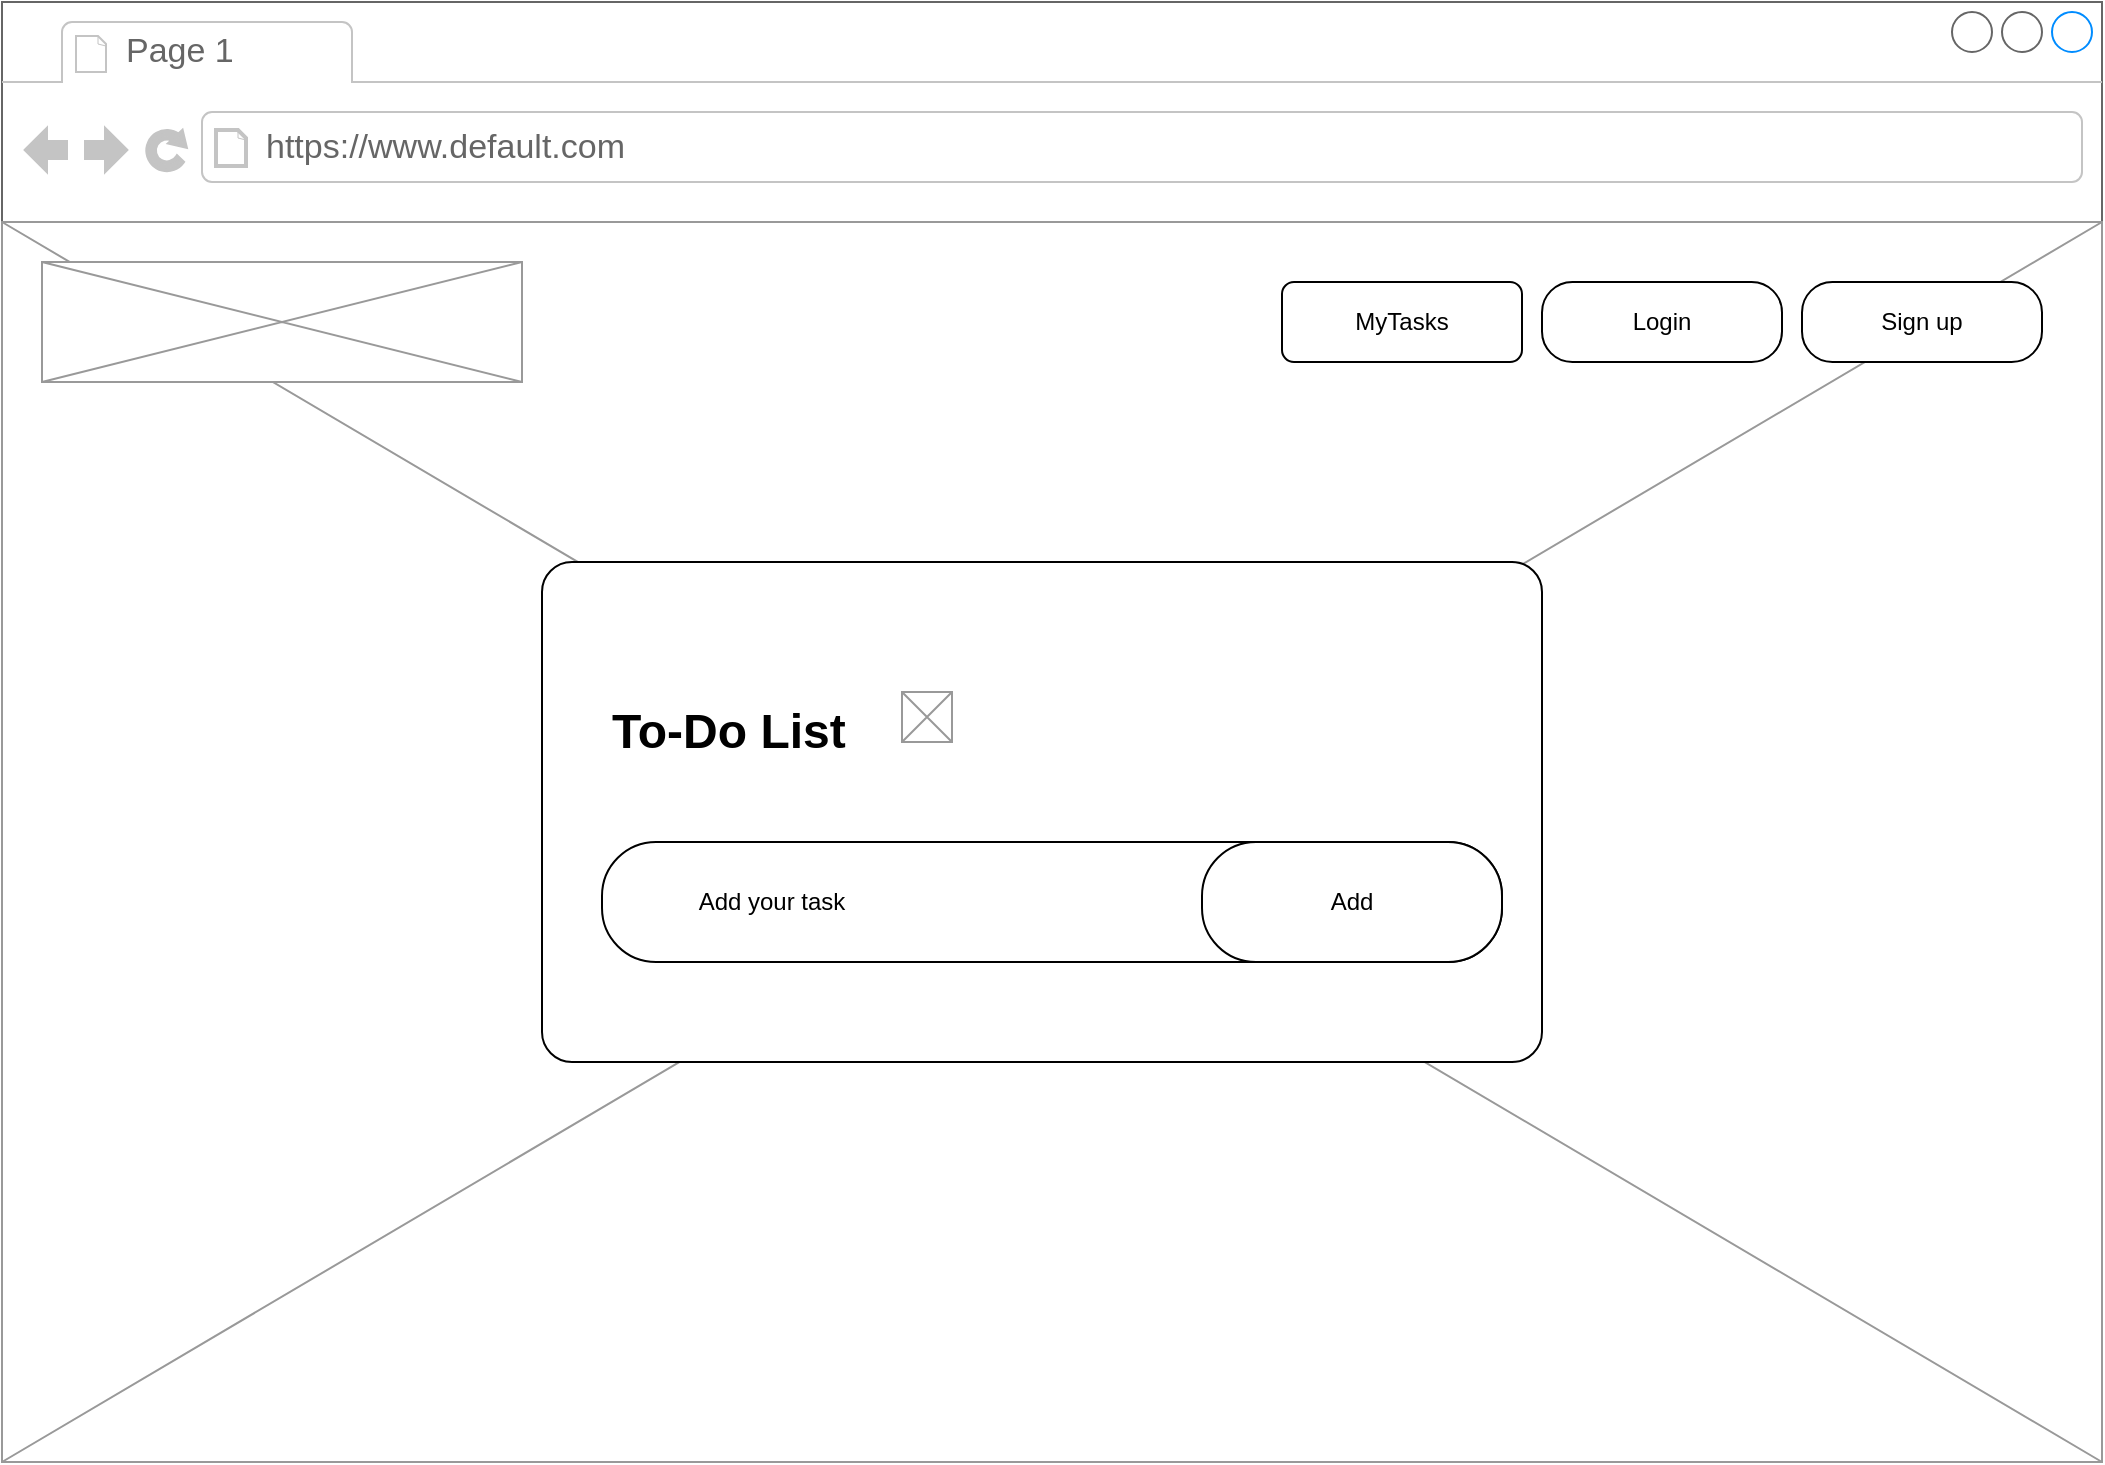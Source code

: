 <mxfile version="21.6.2" type="device">
  <diagram name="Page-1" id="2cc2dc42-3aac-f2a9-1cec-7a8b7cbee084">
    <mxGraphModel dx="1100" dy="1111" grid="1" gridSize="10" guides="1" tooltips="1" connect="1" arrows="1" fold="1" page="1" pageScale="1" pageWidth="1100" pageHeight="850" background="none" math="0" shadow="0">
      <root>
        <mxCell id="0" />
        <mxCell id="1" parent="0" />
        <mxCell id="7026571954dc6520-1" value="" style="strokeWidth=1;shadow=0;dashed=0;align=center;html=1;shape=mxgraph.mockup.containers.browserWindow;rSize=0;strokeColor=#666666;mainText=,;recursiveResize=0;rounded=0;labelBackgroundColor=none;fontFamily=Verdana;fontSize=12" parent="1" vertex="1">
          <mxGeometry x="30" y="30" width="1050" height="730" as="geometry" />
        </mxCell>
        <mxCell id="7026571954dc6520-2" value="Page 1" style="strokeWidth=1;shadow=0;dashed=0;align=center;html=1;shape=mxgraph.mockup.containers.anchor;fontSize=17;fontColor=#666666;align=left;" parent="7026571954dc6520-1" vertex="1">
          <mxGeometry x="60" y="12" width="110" height="26" as="geometry" />
        </mxCell>
        <mxCell id="7026571954dc6520-3" value="https://www.default.com" style="strokeWidth=1;shadow=0;dashed=0;align=center;html=1;shape=mxgraph.mockup.containers.anchor;rSize=0;fontSize=17;fontColor=#666666;align=left;" parent="7026571954dc6520-1" vertex="1">
          <mxGeometry x="130" y="60" width="250" height="26" as="geometry" />
        </mxCell>
        <mxCell id="uhM66o-gRaHObOTEZNcO-1" value="" style="verticalLabelPosition=bottom;shadow=0;dashed=0;align=center;html=1;verticalAlign=top;strokeWidth=1;shape=mxgraph.mockup.graphics.simpleIcon;strokeColor=#999999;fillColor=#ffffff;rounded=0;labelBackgroundColor=none;fontFamily=Verdana;fontSize=12;fontColor=#000000;" vertex="1" parent="7026571954dc6520-1">
          <mxGeometry y="110" width="1050" height="620" as="geometry" />
        </mxCell>
        <mxCell id="uhM66o-gRaHObOTEZNcO-2" value="" style="rounded=1;whiteSpace=wrap;html=1;arcSize=6;" vertex="1" parent="7026571954dc6520-1">
          <mxGeometry x="270" y="280" width="500" height="250" as="geometry" />
        </mxCell>
        <mxCell id="uhM66o-gRaHObOTEZNcO-3" value="&lt;h1&gt;To-Do List&lt;/h1&gt;" style="text;html=1;strokeColor=none;fillColor=none;spacing=5;spacingTop=-20;whiteSpace=wrap;overflow=hidden;rounded=0;" vertex="1" parent="7026571954dc6520-1">
          <mxGeometry x="300" y="345" width="190" height="45" as="geometry" />
        </mxCell>
        <mxCell id="uhM66o-gRaHObOTEZNcO-4" value="" style="verticalLabelPosition=bottom;shadow=0;dashed=0;align=center;html=1;verticalAlign=top;strokeWidth=1;shape=mxgraph.mockup.graphics.simpleIcon;strokeColor=#999999;" vertex="1" parent="7026571954dc6520-1">
          <mxGeometry x="450" y="345" width="25" height="25" as="geometry" />
        </mxCell>
        <mxCell id="uhM66o-gRaHObOTEZNcO-6" value="" style="rounded=1;whiteSpace=wrap;html=1;arcSize=45;" vertex="1" parent="7026571954dc6520-1">
          <mxGeometry x="300" y="420" width="450" height="60" as="geometry" />
        </mxCell>
        <mxCell id="uhM66o-gRaHObOTEZNcO-7" value="Add your task" style="text;html=1;strokeColor=none;fillColor=none;align=center;verticalAlign=middle;whiteSpace=wrap;rounded=0;" vertex="1" parent="7026571954dc6520-1">
          <mxGeometry x="310" y="435" width="150" height="30" as="geometry" />
        </mxCell>
        <mxCell id="uhM66o-gRaHObOTEZNcO-9" value="" style="rounded=1;whiteSpace=wrap;html=1;arcSize=45;" vertex="1" parent="7026571954dc6520-1">
          <mxGeometry x="600" y="420" width="150" height="60" as="geometry" />
        </mxCell>
        <mxCell id="uhM66o-gRaHObOTEZNcO-10" value="Add" style="text;html=1;strokeColor=none;fillColor=none;align=center;verticalAlign=middle;whiteSpace=wrap;rounded=0;" vertex="1" parent="7026571954dc6520-1">
          <mxGeometry x="600" y="435" width="150" height="30" as="geometry" />
        </mxCell>
        <mxCell id="uhM66o-gRaHObOTEZNcO-11" value="" style="verticalLabelPosition=bottom;shadow=0;dashed=0;align=center;html=1;verticalAlign=top;strokeWidth=1;shape=mxgraph.mockup.graphics.simpleIcon;strokeColor=#999999;" vertex="1" parent="7026571954dc6520-1">
          <mxGeometry x="20" y="130" width="240" height="60" as="geometry" />
        </mxCell>
        <mxCell id="uhM66o-gRaHObOTEZNcO-12" value="MyTasks" style="rounded=1;whiteSpace=wrap;html=1;" vertex="1" parent="7026571954dc6520-1">
          <mxGeometry x="640" y="140" width="120" height="40" as="geometry" />
        </mxCell>
        <mxCell id="uhM66o-gRaHObOTEZNcO-26" value="Sign up" style="rounded=1;whiteSpace=wrap;html=1;arcSize=38;" vertex="1" parent="7026571954dc6520-1">
          <mxGeometry x="900" y="140" width="120" height="40" as="geometry" />
        </mxCell>
        <mxCell id="uhM66o-gRaHObOTEZNcO-27" value="Login" style="rounded=1;whiteSpace=wrap;html=1;arcSize=38;" vertex="1" parent="7026571954dc6520-1">
          <mxGeometry x="770" y="140" width="120" height="40" as="geometry" />
        </mxCell>
      </root>
    </mxGraphModel>
  </diagram>
</mxfile>
